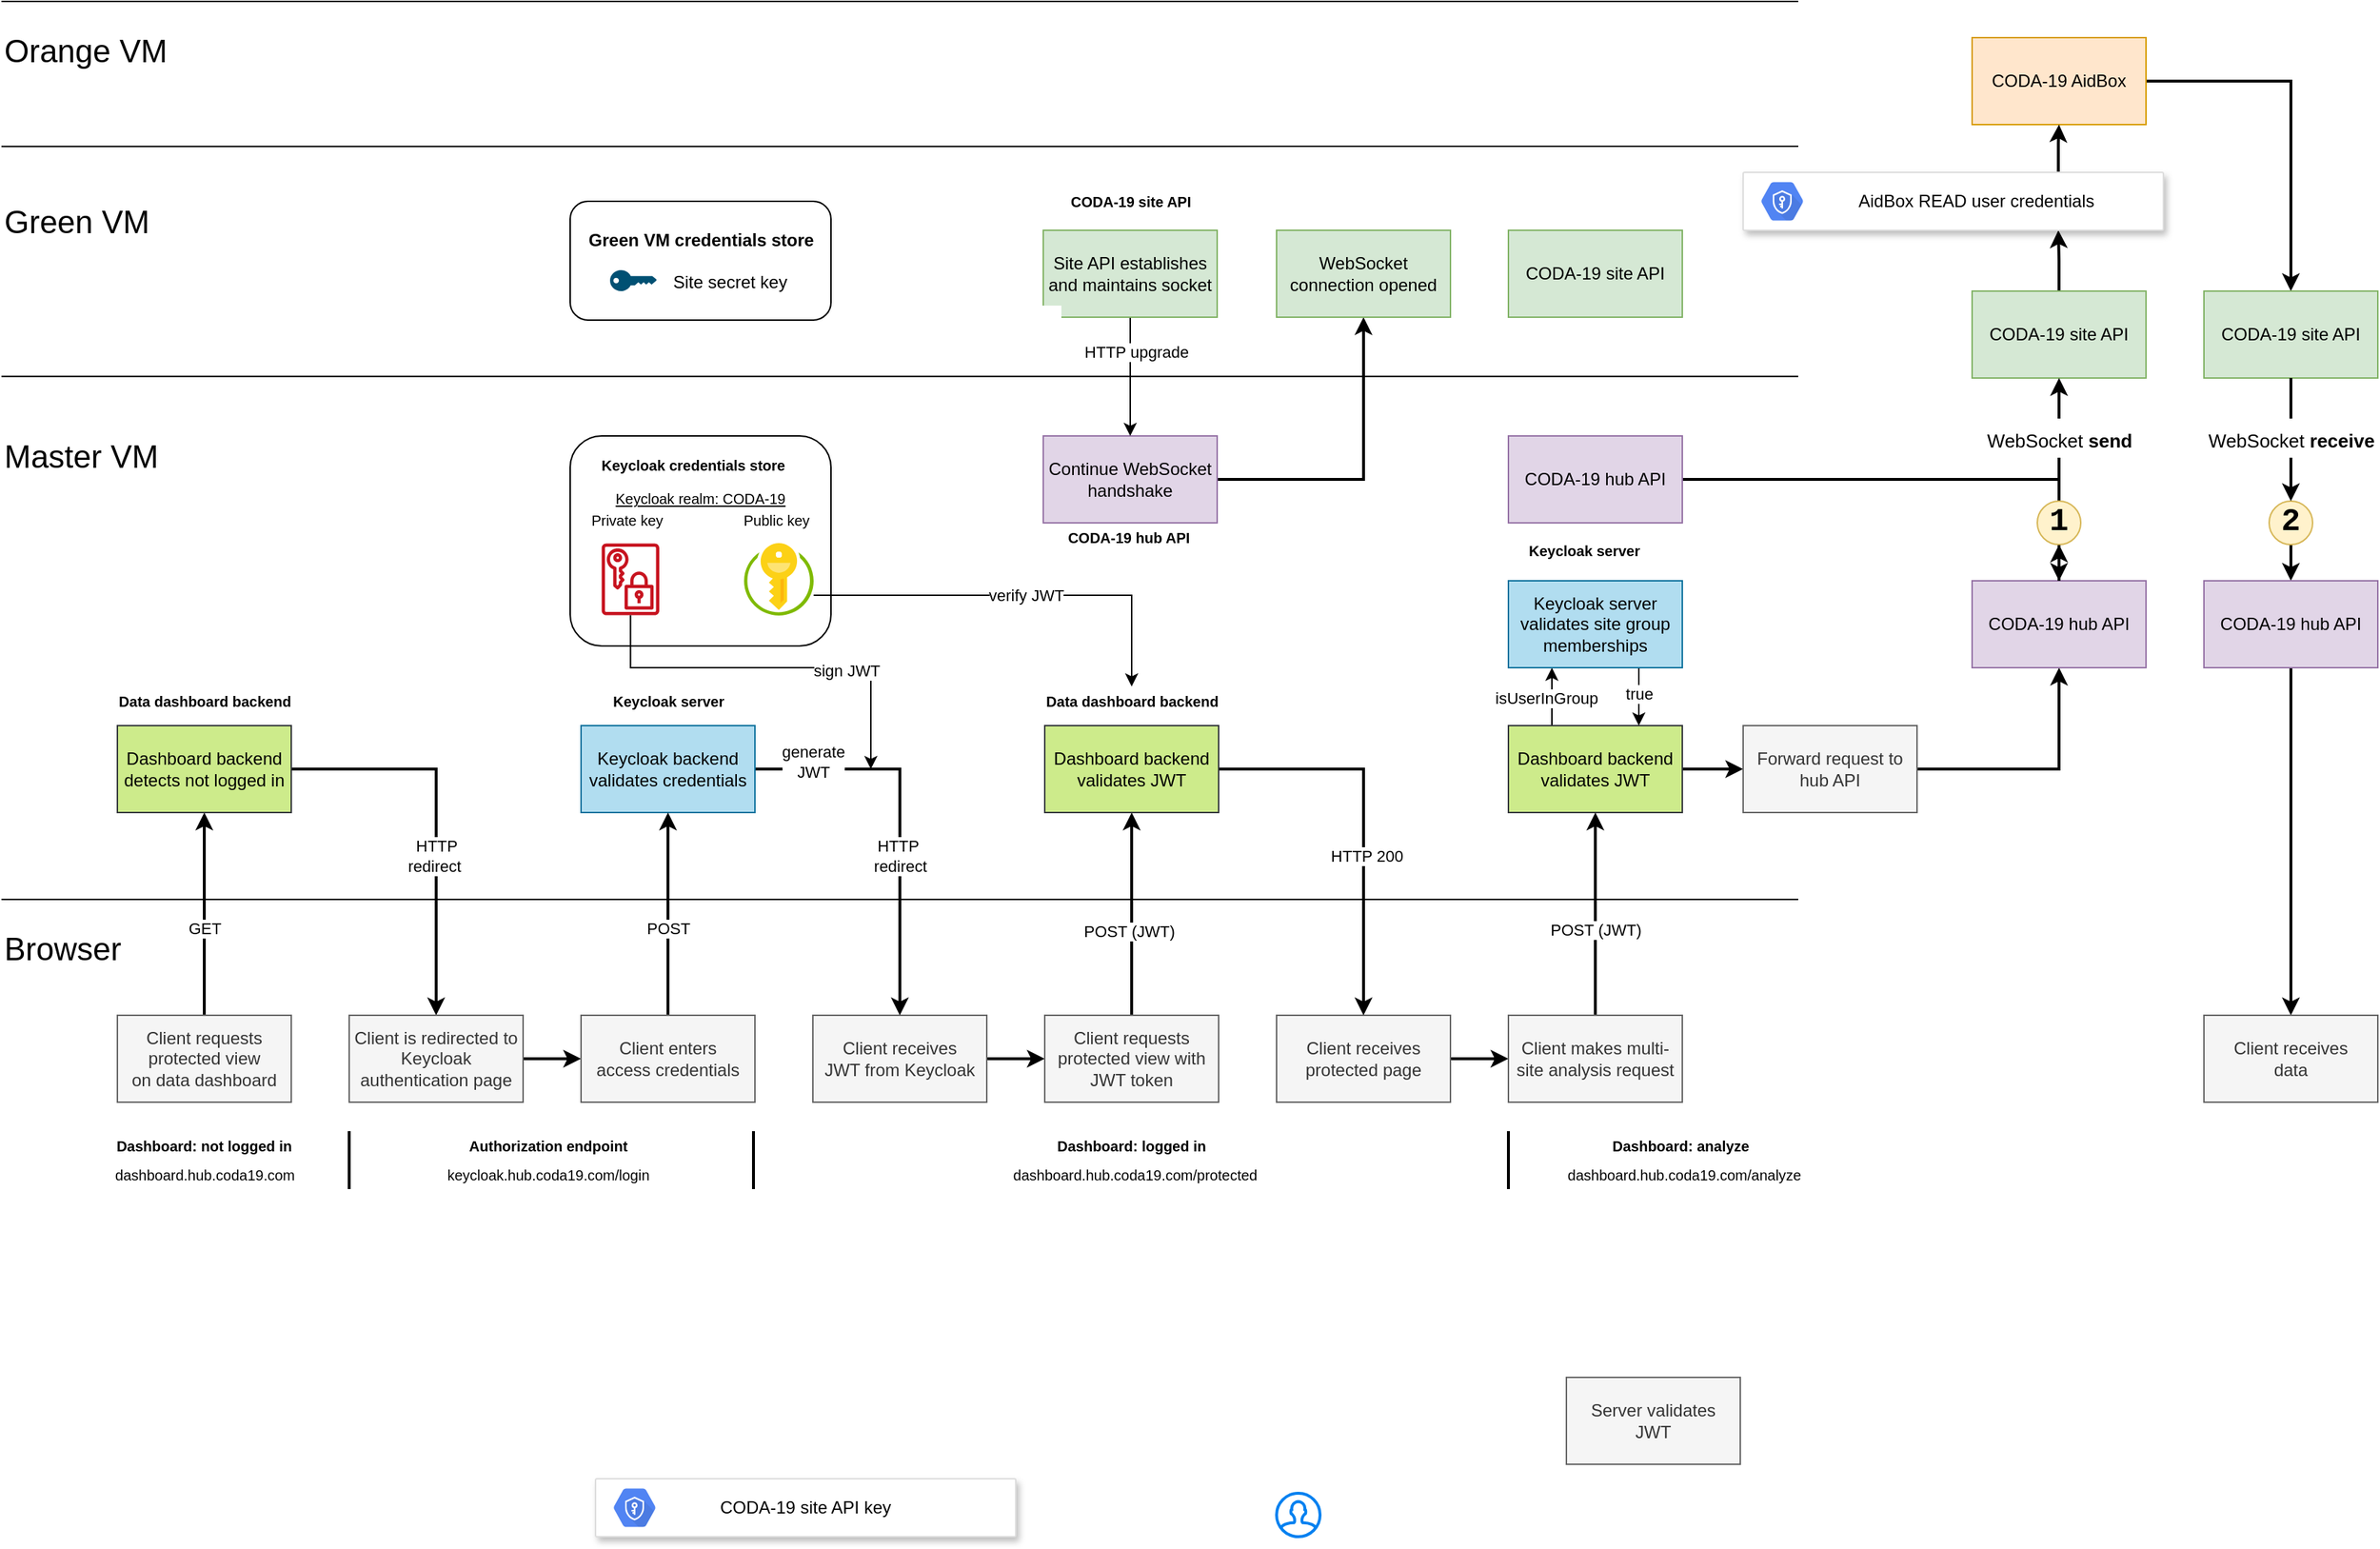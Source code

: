 <mxfile version="13.10.0" type="github">
  <diagram id="xXC8S_svYIRL2FnE1IQ2" name="Page-1">
    <mxGraphModel dx="1991" dy="1368" grid="1" gridSize="10" guides="1" tooltips="1" connect="1" arrows="1" fold="1" page="1" pageScale="1" pageWidth="4000" pageHeight="2400" math="0" shadow="0">
      <root>
        <mxCell id="0" />
        <mxCell id="1" parent="0" />
        <mxCell id="p4e5K4KNWvCtrYB_MZkV-44" style="edgeStyle=orthogonalEdgeStyle;rounded=0;orthogonalLoop=1;jettySize=auto;html=1;exitX=1;exitY=0.5;exitDx=0;exitDy=0;entryX=0;entryY=0.5;entryDx=0;entryDy=0;strokeWidth=2;" edge="1" parent="1" source="JVTaZavZ11wcBZYtvzni-1" target="p4e5K4KNWvCtrYB_MZkV-40">
          <mxGeometry relative="1" as="geometry" />
        </mxCell>
        <mxCell id="JVTaZavZ11wcBZYtvzni-1" value="Client receives&lt;br&gt;JWT from Keycloak" style="rounded=0;whiteSpace=wrap;html=1;fillColor=#f5f5f5;strokeColor=#666666;fontColor=#333333;" parent="1" vertex="1">
          <mxGeometry x="600" y="720" width="120" height="60" as="geometry" />
        </mxCell>
        <mxCell id="p4e5K4KNWvCtrYB_MZkV-8" style="edgeStyle=orthogonalEdgeStyle;rounded=0;orthogonalLoop=1;jettySize=auto;html=1;exitX=0.5;exitY=0;exitDx=0;exitDy=0;strokeWidth=2;" edge="1" parent="1" source="JVTaZavZ11wcBZYtvzni-2" target="p4e5K4KNWvCtrYB_MZkV-7">
          <mxGeometry relative="1" as="geometry" />
        </mxCell>
        <mxCell id="p4e5K4KNWvCtrYB_MZkV-21" value="GET" style="edgeLabel;html=1;align=center;verticalAlign=middle;resizable=0;points=[];" vertex="1" connectable="0" parent="p4e5K4KNWvCtrYB_MZkV-8">
          <mxGeometry x="0.429" y="1" relative="1" as="geometry">
            <mxPoint x="1" y="40" as="offset" />
          </mxGeometry>
        </mxCell>
        <mxCell id="JVTaZavZ11wcBZYtvzni-2" value="Client requests&lt;br&gt;protected view&lt;br&gt;on data dashboard" style="rounded=0;whiteSpace=wrap;html=1;fillColor=#f5f5f5;strokeColor=#666666;fontColor=#333333;" parent="1" vertex="1">
          <mxGeometry x="120" y="720" width="120" height="60" as="geometry" />
        </mxCell>
        <mxCell id="p4e5K4KNWvCtrYB_MZkV-67" style="edgeStyle=orthogonalEdgeStyle;rounded=0;orthogonalLoop=1;jettySize=auto;html=1;exitX=1;exitY=0.5;exitDx=0;exitDy=0;strokeWidth=2;" edge="1" parent="1" source="JVTaZavZ11wcBZYtvzni-3" target="p4e5K4KNWvCtrYB_MZkV-64">
          <mxGeometry relative="1" as="geometry" />
        </mxCell>
        <mxCell id="JVTaZavZ11wcBZYtvzni-3" value="Client receives protected page" style="rounded=0;whiteSpace=wrap;html=1;fillColor=#f5f5f5;strokeColor=#666666;fontColor=#333333;" parent="1" vertex="1">
          <mxGeometry x="920" y="720" width="120" height="60" as="geometry" />
        </mxCell>
        <mxCell id="JVTaZavZ11wcBZYtvzni-4" value="Server validates&lt;br&gt;JWT" style="rounded=0;whiteSpace=wrap;html=1;fillColor=#f5f5f5;strokeColor=#666666;fontColor=#333333;" parent="1" vertex="1">
          <mxGeometry x="1120" y="970" width="120" height="60" as="geometry" />
        </mxCell>
        <mxCell id="JVTaZavZ11wcBZYtvzni-5" value="" style="endArrow=none;html=1;" parent="1" edge="1">
          <mxGeometry width="50" height="50" relative="1" as="geometry">
            <mxPoint x="40" y="640" as="sourcePoint" />
            <mxPoint x="1280" y="640" as="targetPoint" />
          </mxGeometry>
        </mxCell>
        <mxCell id="JVTaZavZ11wcBZYtvzni-18" style="edgeStyle=orthogonalEdgeStyle;rounded=0;orthogonalLoop=1;jettySize=auto;html=1;exitX=1;exitY=0.5;exitDx=0;exitDy=0;startArrow=none;startFill=0;strokeWidth=2;" parent="1" source="JVTaZavZ11wcBZYtvzni-12" target="JVTaZavZ11wcBZYtvzni-17" edge="1">
          <mxGeometry relative="1" as="geometry" />
        </mxCell>
        <mxCell id="p4e5K4KNWvCtrYB_MZkV-79" style="edgeStyle=orthogonalEdgeStyle;rounded=0;orthogonalLoop=1;jettySize=auto;html=1;exitX=0.25;exitY=0;exitDx=0;exitDy=0;entryX=0.25;entryY=1;entryDx=0;entryDy=0;strokeWidth=1;" edge="1" parent="1" source="JVTaZavZ11wcBZYtvzni-12" target="p4e5K4KNWvCtrYB_MZkV-74">
          <mxGeometry relative="1" as="geometry" />
        </mxCell>
        <mxCell id="p4e5K4KNWvCtrYB_MZkV-80" value="isUserInGroup" style="edgeLabel;html=1;align=center;verticalAlign=middle;resizable=0;points=[];" vertex="1" connectable="0" parent="p4e5K4KNWvCtrYB_MZkV-79">
          <mxGeometry x="-0.188" y="4" relative="1" as="geometry">
            <mxPoint y="-3.53" as="offset" />
          </mxGeometry>
        </mxCell>
        <mxCell id="JVTaZavZ11wcBZYtvzni-12" value="Dashboard backend&lt;br&gt;validates JWT" style="rounded=0;whiteSpace=wrap;html=1;fillColor=#cdeb8b;strokeColor=#36393d;" parent="1" vertex="1">
          <mxGeometry x="1080" y="520" width="120" height="60" as="geometry" />
        </mxCell>
        <mxCell id="JVTaZavZ11wcBZYtvzni-62" style="edgeStyle=orthogonalEdgeStyle;rounded=0;orthogonalLoop=1;jettySize=auto;html=1;exitX=1;exitY=0.5;exitDx=0;exitDy=0;startArrow=none;startFill=0;strokeWidth=2;fontSize=22;" parent="1" source="JVTaZavZ11wcBZYtvzni-17" target="JVTaZavZ11wcBZYtvzni-59" edge="1">
          <mxGeometry relative="1" as="geometry" />
        </mxCell>
        <mxCell id="JVTaZavZ11wcBZYtvzni-17" value="Forward request to hub API" style="rounded=0;whiteSpace=wrap;html=1;fillColor=#f5f5f5;strokeColor=#666666;fontColor=#333333;" parent="1" vertex="1">
          <mxGeometry x="1242" y="520" width="120" height="60" as="geometry" />
        </mxCell>
        <mxCell id="JVTaZavZ11wcBZYtvzni-20" value="" style="endArrow=none;html=1;" parent="1" edge="1">
          <mxGeometry width="50" height="50" relative="1" as="geometry">
            <mxPoint x="40" y="278.82" as="sourcePoint" />
            <mxPoint x="1280" y="278.82" as="targetPoint" />
          </mxGeometry>
        </mxCell>
        <mxCell id="JVTaZavZ11wcBZYtvzni-71" style="edgeStyle=orthogonalEdgeStyle;rounded=0;orthogonalLoop=1;jettySize=auto;html=1;exitX=0.5;exitY=0;exitDx=0;exitDy=0;entryX=0.75;entryY=1;entryDx=0;entryDy=0;startArrow=none;startFill=0;strokeWidth=2;fontSize=22;" parent="1" source="JVTaZavZ11wcBZYtvzni-21" target="JVTaZavZ11wcBZYtvzni-65" edge="1">
          <mxGeometry relative="1" as="geometry" />
        </mxCell>
        <mxCell id="JVTaZavZ11wcBZYtvzni-21" value="CODA-19 site API" style="rounded=0;whiteSpace=wrap;html=1;fillColor=#d5e8d4;strokeColor=#82b366;" parent="1" vertex="1">
          <mxGeometry x="1400" y="220" width="120" height="60" as="geometry" />
        </mxCell>
        <mxCell id="JVTaZavZ11wcBZYtvzni-29" value="" style="strokeColor=#dddddd;shadow=1;strokeWidth=1;rounded=1;absoluteArcSize=1;arcSize=2;" parent="1" vertex="1">
          <mxGeometry x="450" y="1040" width="290" height="40" as="geometry" />
        </mxCell>
        <mxCell id="JVTaZavZ11wcBZYtvzni-30" value="" style="dashed=0;connectable=0;html=1;fillColor=#5184F3;strokeColor=none;shape=mxgraph.gcp2.hexIcon;prIcon=key_management_service;part=1;labelPosition=right;verticalLabelPosition=middle;align=center;verticalAlign=middle;spacingLeft=5;fontColor=#999999;fontSize=12;" parent="JVTaZavZ11wcBZYtvzni-29" vertex="1">
          <mxGeometry y="0.5" width="44" height="39" relative="1" as="geometry">
            <mxPoint x="5" y="-19.5" as="offset" />
          </mxGeometry>
        </mxCell>
        <mxCell id="JVTaZavZ11wcBZYtvzni-31" value="CODA-19 site API key" style="text;html=1;strokeColor=none;fillColor=none;align=center;verticalAlign=middle;whiteSpace=wrap;rounded=0;" parent="JVTaZavZ11wcBZYtvzni-29" vertex="1">
          <mxGeometry x="70" y="13.333" width="150" height="13.333" as="geometry" />
        </mxCell>
        <mxCell id="JVTaZavZ11wcBZYtvzni-43" value="" style="endArrow=none;html=1;" parent="1" edge="1">
          <mxGeometry width="50" height="50" relative="1" as="geometry">
            <mxPoint x="40" y="120.17" as="sourcePoint" />
            <mxPoint x="1280" y="120" as="targetPoint" />
          </mxGeometry>
        </mxCell>
        <mxCell id="JVTaZavZ11wcBZYtvzni-74" style="edgeStyle=orthogonalEdgeStyle;rounded=0;orthogonalLoop=1;jettySize=auto;html=1;exitX=1;exitY=0.5;exitDx=0;exitDy=0;startArrow=none;startFill=0;strokeWidth=2;fontSize=22;" parent="1" source="JVTaZavZ11wcBZYtvzni-44" target="JVTaZavZ11wcBZYtvzni-73" edge="1">
          <mxGeometry relative="1" as="geometry" />
        </mxCell>
        <mxCell id="JVTaZavZ11wcBZYtvzni-44" value="CODA-19 AidBox" style="rounded=0;whiteSpace=wrap;html=1;fillColor=#ffe6cc;strokeColor=#d79b00;" parent="1" vertex="1">
          <mxGeometry x="1400" y="45" width="120" height="60" as="geometry" />
        </mxCell>
        <mxCell id="JVTaZavZ11wcBZYtvzni-45" value="Orange VM" style="text;html=1;strokeColor=none;fillColor=none;align=left;verticalAlign=middle;whiteSpace=wrap;rounded=0;fontSize=22;" parent="1" vertex="1">
          <mxGeometry x="40" y="40" width="150" height="30" as="geometry" />
        </mxCell>
        <mxCell id="JVTaZavZ11wcBZYtvzni-49" value="Green VM" style="text;html=1;strokeColor=none;fillColor=none;align=left;verticalAlign=middle;whiteSpace=wrap;rounded=0;fontSize=22;" parent="1" vertex="1">
          <mxGeometry x="40" y="158" width="150" height="30" as="geometry" />
        </mxCell>
        <mxCell id="JVTaZavZ11wcBZYtvzni-50" value="Master VM" style="text;html=1;strokeColor=none;fillColor=none;align=left;verticalAlign=middle;whiteSpace=wrap;rounded=0;fontSize=22;" parent="1" vertex="1">
          <mxGeometry x="40" y="320" width="150" height="30" as="geometry" />
        </mxCell>
        <mxCell id="JVTaZavZ11wcBZYtvzni-51" value="Browser" style="text;html=1;strokeColor=none;fillColor=none;align=left;verticalAlign=middle;whiteSpace=wrap;rounded=0;fontSize=22;" parent="1" vertex="1">
          <mxGeometry x="40" y="660" width="150" height="30" as="geometry" />
        </mxCell>
        <mxCell id="JVTaZavZ11wcBZYtvzni-52" value="" style="endArrow=none;html=1;" parent="1" edge="1">
          <mxGeometry width="50" height="50" relative="1" as="geometry">
            <mxPoint x="40" y="20" as="sourcePoint" />
            <mxPoint x="1280" y="20" as="targetPoint" />
          </mxGeometry>
        </mxCell>
        <mxCell id="JVTaZavZ11wcBZYtvzni-63" style="edgeStyle=orthogonalEdgeStyle;rounded=0;orthogonalLoop=1;jettySize=auto;html=1;exitX=1;exitY=0.5;exitDx=0;exitDy=0;startArrow=none;startFill=0;strokeWidth=2;fontSize=22;" parent="1" source="p4e5K4KNWvCtrYB_MZkV-91" target="JVTaZavZ11wcBZYtvzni-59" edge="1">
          <mxGeometry relative="1" as="geometry" />
        </mxCell>
        <mxCell id="p4e5K4KNWvCtrYB_MZkV-111" style="edgeStyle=orthogonalEdgeStyle;rounded=0;orthogonalLoop=1;jettySize=auto;html=1;exitX=1;exitY=0.5;exitDx=0;exitDy=0;strokeWidth=2;" edge="1" parent="1" source="JVTaZavZ11wcBZYtvzni-53" target="p4e5K4KNWvCtrYB_MZkV-109">
          <mxGeometry relative="1" as="geometry" />
        </mxCell>
        <mxCell id="JVTaZavZ11wcBZYtvzni-53" value="Continue WebSocket&lt;br&gt;handshake" style="rounded=0;whiteSpace=wrap;html=1;strokeColor=#9673a6;fillColor=#e1d5e7;" parent="1" vertex="1">
          <mxGeometry x="759" y="320" width="120" height="60" as="geometry" />
        </mxCell>
        <mxCell id="p4e5K4KNWvCtrYB_MZkV-108" style="edgeStyle=orthogonalEdgeStyle;rounded=0;orthogonalLoop=1;jettySize=auto;html=1;exitX=0.5;exitY=1;exitDx=0;exitDy=0;strokeWidth=1;" edge="1" parent="1" source="JVTaZavZ11wcBZYtvzni-54" target="JVTaZavZ11wcBZYtvzni-53">
          <mxGeometry relative="1" as="geometry" />
        </mxCell>
        <mxCell id="p4e5K4KNWvCtrYB_MZkV-110" value="HTTP upgrade" style="edgeLabel;html=1;align=center;verticalAlign=middle;resizable=0;points=[];" vertex="1" connectable="0" parent="p4e5K4KNWvCtrYB_MZkV-108">
          <mxGeometry x="-0.429" y="-2" relative="1" as="geometry">
            <mxPoint x="5.5" as="offset" />
          </mxGeometry>
        </mxCell>
        <mxCell id="JVTaZavZ11wcBZYtvzni-54" value="Site API establishes and maintains socket" style="rounded=0;whiteSpace=wrap;html=1;fillColor=#d5e8d4;strokeColor=#82b366;" parent="1" vertex="1">
          <mxGeometry x="759" y="178" width="120" height="60" as="geometry" />
        </mxCell>
        <mxCell id="JVTaZavZ11wcBZYtvzni-61" style="edgeStyle=orthogonalEdgeStyle;rounded=0;orthogonalLoop=1;jettySize=auto;html=1;exitX=0.5;exitY=0;exitDx=0;exitDy=0;startArrow=none;startFill=0;strokeWidth=2;fontSize=22;" parent="1" source="JVTaZavZ11wcBZYtvzni-85" target="JVTaZavZ11wcBZYtvzni-21" edge="1">
          <mxGeometry relative="1" as="geometry" />
        </mxCell>
        <mxCell id="JVTaZavZ11wcBZYtvzni-64" value="&lt;font style=&quot;font-size: 13px&quot;&gt;WebSocket &lt;b&gt;send&lt;/b&gt;&lt;br&gt;&lt;/font&gt;" style="edgeLabel;html=1;align=center;verticalAlign=middle;resizable=0;points=[];fontSize=22;" parent="JVTaZavZ11wcBZYtvzni-61" vertex="1" connectable="0">
          <mxGeometry x="-0.148" y="5" relative="1" as="geometry">
            <mxPoint x="5" y="-8.33" as="offset" />
          </mxGeometry>
        </mxCell>
        <mxCell id="JVTaZavZ11wcBZYtvzni-59" value="CODA-19 hub API" style="rounded=0;whiteSpace=wrap;html=1;fillColor=#e1d5e7;strokeColor=#9673a6;" parent="1" vertex="1">
          <mxGeometry x="1400" y="420" width="120" height="60" as="geometry" />
        </mxCell>
        <mxCell id="JVTaZavZ11wcBZYtvzni-72" style="edgeStyle=orthogonalEdgeStyle;rounded=0;orthogonalLoop=1;jettySize=auto;html=1;exitX=0.75;exitY=0;exitDx=0;exitDy=0;startArrow=none;startFill=0;strokeWidth=2;fontSize=22;" parent="1" source="JVTaZavZ11wcBZYtvzni-65" target="JVTaZavZ11wcBZYtvzni-44" edge="1">
          <mxGeometry relative="1" as="geometry" />
        </mxCell>
        <mxCell id="JVTaZavZ11wcBZYtvzni-65" value="" style="strokeColor=#dddddd;shadow=1;strokeWidth=1;rounded=1;absoluteArcSize=1;arcSize=2;" parent="1" vertex="1">
          <mxGeometry x="1242" y="138" width="290" height="40" as="geometry" />
        </mxCell>
        <mxCell id="JVTaZavZ11wcBZYtvzni-66" value="" style="dashed=0;connectable=0;html=1;fillColor=#5184F3;strokeColor=none;shape=mxgraph.gcp2.hexIcon;prIcon=key_management_service;part=1;labelPosition=right;verticalLabelPosition=middle;align=center;verticalAlign=middle;spacingLeft=5;fontColor=#999999;fontSize=12;" parent="JVTaZavZ11wcBZYtvzni-65" vertex="1">
          <mxGeometry y="0.5" width="44" height="39" relative="1" as="geometry">
            <mxPoint x="5" y="-19.5" as="offset" />
          </mxGeometry>
        </mxCell>
        <mxCell id="JVTaZavZ11wcBZYtvzni-67" value="AidBox READ user credentials" style="text;html=1;strokeColor=none;fillColor=none;align=center;verticalAlign=middle;whiteSpace=wrap;rounded=0;" parent="JVTaZavZ11wcBZYtvzni-65" vertex="1">
          <mxGeometry x="71" y="13.33" width="180" height="13.33" as="geometry" />
        </mxCell>
        <mxCell id="JVTaZavZ11wcBZYtvzni-77" style="edgeStyle=orthogonalEdgeStyle;rounded=0;orthogonalLoop=1;jettySize=auto;html=1;exitX=0.5;exitY=1;exitDx=0;exitDy=0;startArrow=none;startFill=0;strokeWidth=2;fontSize=22;" parent="1" source="JVTaZavZ11wcBZYtvzni-89" target="JVTaZavZ11wcBZYtvzni-76" edge="1">
          <mxGeometry relative="1" as="geometry" />
        </mxCell>
        <mxCell id="JVTaZavZ11wcBZYtvzni-73" value="CODA-19 site API" style="rounded=0;whiteSpace=wrap;html=1;fillColor=#d5e8d4;strokeColor=#82b366;" parent="1" vertex="1">
          <mxGeometry x="1560" y="220" width="120" height="60" as="geometry" />
        </mxCell>
        <mxCell id="JVTaZavZ11wcBZYtvzni-83" style="edgeStyle=orthogonalEdgeStyle;rounded=0;orthogonalLoop=1;jettySize=auto;html=1;exitX=0.5;exitY=1;exitDx=0;exitDy=0;startArrow=none;startFill=0;strokeWidth=2;fontFamily=Courier New;fontSize=14;" parent="1" source="JVTaZavZ11wcBZYtvzni-76" target="JVTaZavZ11wcBZYtvzni-82" edge="1">
          <mxGeometry relative="1" as="geometry" />
        </mxCell>
        <mxCell id="JVTaZavZ11wcBZYtvzni-76" value="CODA-19 hub API" style="rounded=0;whiteSpace=wrap;html=1;fillColor=#e1d5e7;strokeColor=#9673a6;" parent="1" vertex="1">
          <mxGeometry x="1560" y="420" width="120" height="60" as="geometry" />
        </mxCell>
        <mxCell id="JVTaZavZ11wcBZYtvzni-82" value="Client receives&lt;br&gt;data" style="rounded=0;whiteSpace=wrap;html=1;fillColor=#f5f5f5;strokeColor=#666666;fontColor=#333333;" parent="1" vertex="1">
          <mxGeometry x="1560" y="720" width="120" height="60" as="geometry" />
        </mxCell>
        <mxCell id="JVTaZavZ11wcBZYtvzni-85" value="&lt;font style=&quot;font-size: 22px&quot;&gt;&lt;b&gt;1&lt;/b&gt;&lt;/font&gt;" style="ellipse;whiteSpace=wrap;html=1;aspect=fixed;fillColor=#fff2cc;fontFamily=Courier New;fontSize=14;align=center;strokeColor=#d6b656;" parent="1" vertex="1">
          <mxGeometry x="1445" y="365" width="30" height="30" as="geometry" />
        </mxCell>
        <mxCell id="JVTaZavZ11wcBZYtvzni-86" style="edgeStyle=orthogonalEdgeStyle;rounded=0;orthogonalLoop=1;jettySize=auto;html=1;exitX=0.5;exitY=0;exitDx=0;exitDy=0;startArrow=none;startFill=0;strokeWidth=2;fontSize=22;" parent="1" source="JVTaZavZ11wcBZYtvzni-59" target="JVTaZavZ11wcBZYtvzni-85" edge="1">
          <mxGeometry relative="1" as="geometry">
            <mxPoint x="1460" y="420" as="sourcePoint" />
            <mxPoint x="1460" y="280" as="targetPoint" />
          </mxGeometry>
        </mxCell>
        <mxCell id="JVTaZavZ11wcBZYtvzni-89" value="&lt;font style=&quot;font-size: 22px&quot;&gt;&lt;b&gt;2&lt;/b&gt;&lt;/font&gt;" style="ellipse;whiteSpace=wrap;html=1;aspect=fixed;fillColor=#fff2cc;fontFamily=Courier New;fontSize=14;align=center;strokeColor=#d6b656;" parent="1" vertex="1">
          <mxGeometry x="1605" y="365" width="30" height="30" as="geometry" />
        </mxCell>
        <mxCell id="JVTaZavZ11wcBZYtvzni-92" style="edgeStyle=orthogonalEdgeStyle;rounded=0;orthogonalLoop=1;jettySize=auto;html=1;exitX=0.5;exitY=1;exitDx=0;exitDy=0;startArrow=none;startFill=0;strokeWidth=2;fontSize=22;" parent="1" source="JVTaZavZ11wcBZYtvzni-73" target="JVTaZavZ11wcBZYtvzni-89" edge="1">
          <mxGeometry relative="1" as="geometry">
            <mxPoint x="1620" y="280" as="sourcePoint" />
            <mxPoint x="1620" y="420" as="targetPoint" />
          </mxGeometry>
        </mxCell>
        <mxCell id="JVTaZavZ11wcBZYtvzni-93" value="&lt;span style=&quot;font-size: 13px&quot;&gt;WebSocket &lt;b&gt;receive&lt;/b&gt;&lt;/span&gt;" style="edgeLabel;html=1;align=center;verticalAlign=middle;resizable=0;points=[];fontSize=22;" parent="JVTaZavZ11wcBZYtvzni-92" vertex="1" connectable="0">
          <mxGeometry x="0.195" y="-7" relative="1" as="geometry">
            <mxPoint x="7" y="-10.0" as="offset" />
          </mxGeometry>
        </mxCell>
        <mxCell id="p4e5K4KNWvCtrYB_MZkV-3" value="" style="html=1;verticalLabelPosition=bottom;align=center;labelBackgroundColor=#ffffff;verticalAlign=top;strokeWidth=2;strokeColor=#0080F0;shadow=0;dashed=0;shape=mxgraph.ios7.icons.user;" vertex="1" parent="1">
          <mxGeometry x="920" y="1050" width="30" height="30" as="geometry" />
        </mxCell>
        <mxCell id="p4e5K4KNWvCtrYB_MZkV-11" style="edgeStyle=orthogonalEdgeStyle;rounded=0;orthogonalLoop=1;jettySize=auto;html=1;exitX=1;exitY=0.5;exitDx=0;exitDy=0;strokeWidth=2;" edge="1" parent="1" source="p4e5K4KNWvCtrYB_MZkV-7" target="p4e5K4KNWvCtrYB_MZkV-10">
          <mxGeometry relative="1" as="geometry" />
        </mxCell>
        <mxCell id="p4e5K4KNWvCtrYB_MZkV-23" value="HTTP&lt;br&gt;redirect&amp;nbsp;" style="edgeLabel;html=1;align=center;verticalAlign=middle;resizable=0;points=[];" vertex="1" connectable="0" parent="p4e5K4KNWvCtrYB_MZkV-11">
          <mxGeometry x="0.244" y="-2" relative="1" as="geometry">
            <mxPoint x="2" y="-8" as="offset" />
          </mxGeometry>
        </mxCell>
        <mxCell id="p4e5K4KNWvCtrYB_MZkV-7" value="Dashboard backend&lt;br&gt;detects not logged in" style="rounded=0;whiteSpace=wrap;html=1;strokeColor=#36393d;fillColor=#cdeb8b;" vertex="1" parent="1">
          <mxGeometry x="120" y="520" width="120" height="60" as="geometry" />
        </mxCell>
        <mxCell id="p4e5K4KNWvCtrYB_MZkV-19" style="edgeStyle=orthogonalEdgeStyle;rounded=0;orthogonalLoop=1;jettySize=auto;html=1;exitX=1;exitY=0.5;exitDx=0;exitDy=0;strokeWidth=2;" edge="1" parent="1" source="p4e5K4KNWvCtrYB_MZkV-10" target="p4e5K4KNWvCtrYB_MZkV-18">
          <mxGeometry relative="1" as="geometry" />
        </mxCell>
        <mxCell id="p4e5K4KNWvCtrYB_MZkV-10" value="Client is redirected to Keycloak&lt;br&gt;authentication page" style="rounded=0;whiteSpace=wrap;html=1;fillColor=#f5f5f5;strokeColor=#666666;fontColor=#333333;" vertex="1" parent="1">
          <mxGeometry x="280" y="720" width="120" height="60" as="geometry" />
        </mxCell>
        <mxCell id="p4e5K4KNWvCtrYB_MZkV-13" value="&lt;font style=&quot;font-size: 10px&quot;&gt;dashboard.hub.coda19.com&lt;/font&gt;" style="text;html=1;strokeColor=none;fillColor=none;align=center;verticalAlign=middle;whiteSpace=wrap;rounded=0;" vertex="1" parent="1">
          <mxGeometry x="122.5" y="820" width="115" height="20" as="geometry" />
        </mxCell>
        <mxCell id="p4e5K4KNWvCtrYB_MZkV-15" value="&lt;font style=&quot;font-size: 10px&quot;&gt;keycloak.hub.coda19.com/login&lt;/font&gt;" style="text;html=1;strokeColor=none;fillColor=none;align=center;verticalAlign=middle;whiteSpace=wrap;rounded=0;" vertex="1" parent="1">
          <mxGeometry x="360" y="820" width="115" height="20" as="geometry" />
        </mxCell>
        <mxCell id="p4e5K4KNWvCtrYB_MZkV-34" style="edgeStyle=orthogonalEdgeStyle;rounded=0;orthogonalLoop=1;jettySize=auto;html=1;exitX=1;exitY=0.5;exitDx=0;exitDy=0;strokeWidth=2;" edge="1" parent="1" source="p4e5K4KNWvCtrYB_MZkV-16" target="JVTaZavZ11wcBZYtvzni-1">
          <mxGeometry relative="1" as="geometry" />
        </mxCell>
        <mxCell id="p4e5K4KNWvCtrYB_MZkV-35" value="HTTP&amp;nbsp;&lt;br&gt;redirect" style="edgeLabel;html=1;align=center;verticalAlign=middle;resizable=0;points=[];" vertex="1" connectable="0" parent="p4e5K4KNWvCtrYB_MZkV-34">
          <mxGeometry x="0.548" y="2" relative="1" as="geometry">
            <mxPoint x="-2" y="-49" as="offset" />
          </mxGeometry>
        </mxCell>
        <mxCell id="p4e5K4KNWvCtrYB_MZkV-54" value="generate&lt;br&gt;JWT" style="edgeLabel;html=1;align=center;verticalAlign=middle;resizable=0;points=[];" vertex="1" connectable="0" parent="p4e5K4KNWvCtrYB_MZkV-34">
          <mxGeometry x="-0.756" y="5" relative="1" as="geometry">
            <mxPoint x="7" as="offset" />
          </mxGeometry>
        </mxCell>
        <mxCell id="p4e5K4KNWvCtrYB_MZkV-16" value="Keycloak backend validates credentials" style="rounded=0;whiteSpace=wrap;html=1;fillColor=#b1ddf0;strokeColor=#10739e;" vertex="1" parent="1">
          <mxGeometry x="440" y="520" width="120" height="60" as="geometry" />
        </mxCell>
        <mxCell id="p4e5K4KNWvCtrYB_MZkV-20" value="POST" style="edgeStyle=orthogonalEdgeStyle;rounded=0;orthogonalLoop=1;jettySize=auto;html=1;exitX=0.5;exitY=0;exitDx=0;exitDy=0;strokeWidth=2;" edge="1" parent="1" source="p4e5K4KNWvCtrYB_MZkV-18" target="p4e5K4KNWvCtrYB_MZkV-16">
          <mxGeometry x="-0.143" relative="1" as="geometry">
            <mxPoint as="offset" />
          </mxGeometry>
        </mxCell>
        <mxCell id="p4e5K4KNWvCtrYB_MZkV-18" value="Client enters&lt;br&gt;access credentials" style="rounded=0;whiteSpace=wrap;html=1;fillColor=#f5f5f5;strokeColor=#666666;fontColor=#333333;" vertex="1" parent="1">
          <mxGeometry x="440" y="720" width="120" height="60" as="geometry" />
        </mxCell>
        <mxCell id="p4e5K4KNWvCtrYB_MZkV-24" value="&lt;font style=&quot;font-size: 10px&quot;&gt;&lt;b&gt;Dashboard: not logged in&lt;/b&gt;&lt;/font&gt;" style="text;html=1;strokeColor=none;fillColor=none;align=center;verticalAlign=middle;whiteSpace=wrap;rounded=0;" vertex="1" parent="1">
          <mxGeometry x="101.25" y="800" width="157.5" height="20" as="geometry" />
        </mxCell>
        <mxCell id="p4e5K4KNWvCtrYB_MZkV-25" value="&lt;font style=&quot;font-size: 10px&quot;&gt;&lt;b&gt;Authorization endpoint&lt;/b&gt;&lt;/font&gt;" style="text;html=1;strokeColor=none;fillColor=none;align=center;verticalAlign=middle;whiteSpace=wrap;rounded=0;" vertex="1" parent="1">
          <mxGeometry x="350" y="800" width="135" height="20" as="geometry" />
        </mxCell>
        <mxCell id="p4e5K4KNWvCtrYB_MZkV-26" value="&lt;font style=&quot;font-size: 10px&quot;&gt;&lt;b&gt;Keycloak server&lt;/b&gt;&lt;/font&gt;" style="text;html=1;strokeColor=none;fillColor=none;align=center;verticalAlign=middle;whiteSpace=wrap;rounded=0;" vertex="1" parent="1">
          <mxGeometry x="432.5" y="493" width="135" height="20" as="geometry" />
        </mxCell>
        <mxCell id="p4e5K4KNWvCtrYB_MZkV-33" value="&lt;font style=&quot;font-size: 10px&quot;&gt;&lt;b&gt;Data dashboard backend&lt;/b&gt;&lt;/font&gt;" style="text;html=1;strokeColor=none;fillColor=none;align=center;verticalAlign=middle;whiteSpace=wrap;rounded=0;" vertex="1" parent="1">
          <mxGeometry x="112.5" y="493" width="135" height="20" as="geometry" />
        </mxCell>
        <mxCell id="p4e5K4KNWvCtrYB_MZkV-36" value="" style="endArrow=none;html=1;strokeWidth=2;" edge="1" parent="1">
          <mxGeometry width="50" height="50" relative="1" as="geometry">
            <mxPoint x="280" y="840" as="sourcePoint" />
            <mxPoint x="280" y="800" as="targetPoint" />
          </mxGeometry>
        </mxCell>
        <mxCell id="p4e5K4KNWvCtrYB_MZkV-37" value="" style="endArrow=none;html=1;strokeWidth=2;" edge="1" parent="1">
          <mxGeometry width="50" height="50" relative="1" as="geometry">
            <mxPoint x="559" y="840" as="sourcePoint" />
            <mxPoint x="559" y="800" as="targetPoint" />
          </mxGeometry>
        </mxCell>
        <mxCell id="p4e5K4KNWvCtrYB_MZkV-38" value="&lt;font style=&quot;font-size: 10px&quot;&gt;dashboard.hub.coda19.com/protected&lt;/font&gt;" style="text;html=1;strokeColor=none;fillColor=none;align=center;verticalAlign=middle;whiteSpace=wrap;rounded=0;" vertex="1" parent="1">
          <mxGeometry x="765" y="820" width="115" height="20" as="geometry" />
        </mxCell>
        <mxCell id="p4e5K4KNWvCtrYB_MZkV-39" value="&lt;span style=&quot;font-size: 10px&quot;&gt;&lt;b&gt;Dashboard: logged in&lt;/b&gt;&lt;/span&gt;" style="text;html=1;strokeColor=none;fillColor=none;align=center;verticalAlign=middle;whiteSpace=wrap;rounded=0;" vertex="1" parent="1">
          <mxGeometry x="741.25" y="800" width="157.5" height="20" as="geometry" />
        </mxCell>
        <mxCell id="p4e5K4KNWvCtrYB_MZkV-60" style="edgeStyle=orthogonalEdgeStyle;rounded=0;orthogonalLoop=1;jettySize=auto;html=1;exitX=0.5;exitY=0;exitDx=0;exitDy=0;strokeWidth=2;" edge="1" parent="1" source="p4e5K4KNWvCtrYB_MZkV-40" target="p4e5K4KNWvCtrYB_MZkV-41">
          <mxGeometry relative="1" as="geometry" />
        </mxCell>
        <mxCell id="p4e5K4KNWvCtrYB_MZkV-61" value="POST (JWT)" style="edgeLabel;html=1;align=center;verticalAlign=middle;resizable=0;points=[];" vertex="1" connectable="0" parent="p4e5K4KNWvCtrYB_MZkV-60">
          <mxGeometry x="-0.171" y="2" relative="1" as="geometry">
            <mxPoint as="offset" />
          </mxGeometry>
        </mxCell>
        <mxCell id="p4e5K4KNWvCtrYB_MZkV-40" value="Client requests protected view with JWT token" style="rounded=0;whiteSpace=wrap;html=1;fillColor=#f5f5f5;strokeColor=#666666;fontColor=#333333;" vertex="1" parent="1">
          <mxGeometry x="760" y="720" width="120" height="60" as="geometry" />
        </mxCell>
        <mxCell id="p4e5K4KNWvCtrYB_MZkV-62" style="edgeStyle=orthogonalEdgeStyle;rounded=0;orthogonalLoop=1;jettySize=auto;html=1;exitX=1;exitY=0.5;exitDx=0;exitDy=0;strokeWidth=2;" edge="1" parent="1" source="p4e5K4KNWvCtrYB_MZkV-41" target="JVTaZavZ11wcBZYtvzni-3">
          <mxGeometry relative="1" as="geometry" />
        </mxCell>
        <mxCell id="p4e5K4KNWvCtrYB_MZkV-63" value="HTTP 200" style="edgeLabel;html=1;align=center;verticalAlign=middle;resizable=0;points=[];" vertex="1" connectable="0" parent="p4e5K4KNWvCtrYB_MZkV-62">
          <mxGeometry x="0.185" y="2" relative="1" as="geometry">
            <mxPoint as="offset" />
          </mxGeometry>
        </mxCell>
        <mxCell id="p4e5K4KNWvCtrYB_MZkV-41" value="Dashboard backend&lt;br&gt;validates JWT" style="rounded=0;whiteSpace=wrap;html=1;strokeColor=#36393d;fillColor=#cdeb8b;" vertex="1" parent="1">
          <mxGeometry x="760" y="520" width="120" height="60" as="geometry" />
        </mxCell>
        <mxCell id="p4e5K4KNWvCtrYB_MZkV-43" value="&lt;font style=&quot;font-size: 10px&quot;&gt;&lt;b&gt;Data dashboard backend&lt;/b&gt;&lt;/font&gt;" style="text;html=1;strokeColor=none;fillColor=none;align=center;verticalAlign=middle;whiteSpace=wrap;rounded=0;" vertex="1" parent="1">
          <mxGeometry x="752.5" y="493" width="135" height="20" as="geometry" />
        </mxCell>
        <mxCell id="p4e5K4KNWvCtrYB_MZkV-56" value="" style="endArrow=none;html=1;strokeWidth=2;" edge="1" parent="1">
          <mxGeometry width="50" height="50" relative="1" as="geometry">
            <mxPoint x="1080" y="840" as="sourcePoint" />
            <mxPoint x="1080" y="800" as="targetPoint" />
          </mxGeometry>
        </mxCell>
        <mxCell id="p4e5K4KNWvCtrYB_MZkV-66" style="edgeStyle=orthogonalEdgeStyle;rounded=0;orthogonalLoop=1;jettySize=auto;html=1;exitX=0.5;exitY=0;exitDx=0;exitDy=0;strokeWidth=2;" edge="1" parent="1" source="p4e5K4KNWvCtrYB_MZkV-64" target="JVTaZavZ11wcBZYtvzni-12">
          <mxGeometry relative="1" as="geometry" />
        </mxCell>
        <mxCell id="p4e5K4KNWvCtrYB_MZkV-70" value="POST (JWT)" style="edgeLabel;html=1;align=center;verticalAlign=middle;resizable=0;points=[];" vertex="1" connectable="0" parent="p4e5K4KNWvCtrYB_MZkV-66">
          <mxGeometry x="-0.247" y="-2" relative="1" as="geometry">
            <mxPoint x="-2" y="-7.06" as="offset" />
          </mxGeometry>
        </mxCell>
        <mxCell id="p4e5K4KNWvCtrYB_MZkV-64" value="Client makes multi-site analysis request" style="rounded=0;whiteSpace=wrap;html=1;fillColor=#f5f5f5;strokeColor=#666666;fontColor=#333333;" vertex="1" parent="1">
          <mxGeometry x="1080" y="720" width="120" height="60" as="geometry" />
        </mxCell>
        <mxCell id="p4e5K4KNWvCtrYB_MZkV-81" style="edgeStyle=orthogonalEdgeStyle;rounded=0;orthogonalLoop=1;jettySize=auto;html=1;exitX=0.75;exitY=1;exitDx=0;exitDy=0;entryX=0.75;entryY=0;entryDx=0;entryDy=0;strokeWidth=1;" edge="1" parent="1" source="p4e5K4KNWvCtrYB_MZkV-74" target="JVTaZavZ11wcBZYtvzni-12">
          <mxGeometry relative="1" as="geometry" />
        </mxCell>
        <mxCell id="p4e5K4KNWvCtrYB_MZkV-82" value="true" style="edgeLabel;html=1;align=center;verticalAlign=middle;resizable=0;points=[];" vertex="1" connectable="0" parent="p4e5K4KNWvCtrYB_MZkV-81">
          <mxGeometry x="-0.341" relative="1" as="geometry">
            <mxPoint y="5.06" as="offset" />
          </mxGeometry>
        </mxCell>
        <mxCell id="p4e5K4KNWvCtrYB_MZkV-74" value="Keycloak server&lt;br&gt;validates site group&lt;br&gt;memberships" style="rounded=0;whiteSpace=wrap;html=1;fillColor=#b1ddf0;strokeColor=#10739e;" vertex="1" parent="1">
          <mxGeometry x="1080" y="420" width="120" height="60" as="geometry" />
        </mxCell>
        <mxCell id="p4e5K4KNWvCtrYB_MZkV-75" value="&lt;font style=&quot;font-size: 10px&quot;&gt;&lt;b&gt;Keycloak server&lt;/b&gt;&lt;/font&gt;" style="text;html=1;strokeColor=none;fillColor=none;align=center;verticalAlign=middle;whiteSpace=wrap;rounded=0;" vertex="1" parent="1">
          <mxGeometry x="1065" y="389" width="135" height="20" as="geometry" />
        </mxCell>
        <mxCell id="p4e5K4KNWvCtrYB_MZkV-76" value="&lt;font style=&quot;font-size: 10px&quot;&gt;dashboard.hub.coda19.com/analyze&lt;/font&gt;" style="text;html=1;strokeColor=none;fillColor=none;align=center;verticalAlign=middle;whiteSpace=wrap;rounded=0;" vertex="1" parent="1">
          <mxGeometry x="1143.75" y="820" width="115" height="20" as="geometry" />
        </mxCell>
        <mxCell id="p4e5K4KNWvCtrYB_MZkV-77" value="&lt;span style=&quot;font-size: 10px&quot;&gt;&lt;b&gt;Dashboard: analyze&lt;/b&gt;&lt;/span&gt;" style="text;html=1;strokeColor=none;fillColor=none;align=center;verticalAlign=middle;whiteSpace=wrap;rounded=0;" vertex="1" parent="1">
          <mxGeometry x="1120" y="800" width="157.5" height="20" as="geometry" />
        </mxCell>
        <mxCell id="p4e5K4KNWvCtrYB_MZkV-91" value="CODA-19 hub API" style="rounded=0;whiteSpace=wrap;html=1;strokeColor=#9673a6;fillColor=#e1d5e7;" vertex="1" parent="1">
          <mxGeometry x="1080" y="320" width="120" height="60" as="geometry" />
        </mxCell>
        <mxCell id="p4e5K4KNWvCtrYB_MZkV-92" value="" style="shape=image;html=1;verticalAlign=top;verticalLabelPosition=bottom;labelBackgroundColor=#ffffff;imageAspect=0;aspect=fixed;image=https://cdn2.iconfinder.com/data/icons/font-awesome/1792/heartbeat-128.png;imageBackground=#ffffff;" vertex="1" parent="1">
          <mxGeometry x="751.5" y="230" width="20" height="20" as="geometry" />
        </mxCell>
        <mxCell id="p4e5K4KNWvCtrYB_MZkV-93" value="" style="group" vertex="1" connectable="0" parent="1">
          <mxGeometry x="400" y="320" width="240" height="145" as="geometry" />
        </mxCell>
        <mxCell id="p4e5K4KNWvCtrYB_MZkV-55" value="" style="rounded=1;whiteSpace=wrap;html=1;" vertex="1" parent="p4e5K4KNWvCtrYB_MZkV-93">
          <mxGeometry x="32.5" width="180" height="145" as="geometry" />
        </mxCell>
        <mxCell id="p4e5K4KNWvCtrYB_MZkV-47" value="&lt;font style=&quot;font-size: 10px&quot;&gt;&lt;u&gt;Keycloak realm: CODA-19&lt;/u&gt;&lt;br&gt;Private key&amp;nbsp; &amp;nbsp; &amp;nbsp; &amp;nbsp; &amp;nbsp; &amp;nbsp; &amp;nbsp; &amp;nbsp; &amp;nbsp; &amp;nbsp; Public key&lt;br&gt;&lt;/font&gt;" style="text;html=1;strokeColor=none;fillColor=none;align=center;verticalAlign=middle;whiteSpace=wrap;rounded=0;" vertex="1" parent="p4e5K4KNWvCtrYB_MZkV-93">
          <mxGeometry x="5" y="40" width="235" height="20" as="geometry" />
        </mxCell>
        <mxCell id="p4e5K4KNWvCtrYB_MZkV-48" value="" style="outlineConnect=0;fontColor=#232F3E;gradientColor=none;fillColor=#C7131F;strokeColor=none;dashed=0;verticalLabelPosition=bottom;verticalAlign=top;align=center;html=1;fontSize=12;fontStyle=0;aspect=fixed;pointerEvents=1;shape=mxgraph.aws4.data_encryption_key;" vertex="1" parent="p4e5K4KNWvCtrYB_MZkV-93">
          <mxGeometry x="54.25" y="74" width="39.74" height="50" as="geometry" />
        </mxCell>
        <mxCell id="p4e5K4KNWvCtrYB_MZkV-49" value="&lt;font style=&quot;font-size: 10px&quot;&gt;&lt;b&gt;Keycloak credentials store&lt;/b&gt;&lt;br&gt;&lt;/font&gt;" style="text;html=1;strokeColor=none;fillColor=none;align=center;verticalAlign=middle;whiteSpace=wrap;rounded=0;" vertex="1" parent="p4e5K4KNWvCtrYB_MZkV-93">
          <mxGeometry y="10" width="235" height="20" as="geometry" />
        </mxCell>
        <mxCell id="p4e5K4KNWvCtrYB_MZkV-46" value="" style="aspect=fixed;html=1;points=[];align=center;image;fontSize=12;image=img/lib/mscae/Key_Vaults.svg;" vertex="1" parent="p4e5K4KNWvCtrYB_MZkV-93">
          <mxGeometry x="152.5" y="74" width="48" height="50" as="geometry" />
        </mxCell>
        <mxCell id="p4e5K4KNWvCtrYB_MZkV-52" value="" style="edgeStyle=orthogonalEdgeStyle;rounded=0;orthogonalLoop=1;jettySize=auto;html=1;strokeWidth=1;" edge="1" parent="1" source="p4e5K4KNWvCtrYB_MZkV-48">
          <mxGeometry relative="1" as="geometry">
            <mxPoint x="640" y="550" as="targetPoint" />
            <Array as="points">
              <mxPoint x="474" y="480" />
              <mxPoint x="640" y="480" />
            </Array>
          </mxGeometry>
        </mxCell>
        <mxCell id="p4e5K4KNWvCtrYB_MZkV-53" value="sign JWT" style="edgeLabel;html=1;align=center;verticalAlign=middle;resizable=0;points=[];" vertex="1" connectable="0" parent="p4e5K4KNWvCtrYB_MZkV-52">
          <mxGeometry x="0.355" y="-2" relative="1" as="geometry">
            <mxPoint as="offset" />
          </mxGeometry>
        </mxCell>
        <mxCell id="p4e5K4KNWvCtrYB_MZkV-58" value="" style="edgeStyle=orthogonalEdgeStyle;rounded=0;orthogonalLoop=1;jettySize=auto;html=1;strokeWidth=1;" edge="1" parent="1" source="p4e5K4KNWvCtrYB_MZkV-46" target="p4e5K4KNWvCtrYB_MZkV-43">
          <mxGeometry relative="1" as="geometry">
            <Array as="points">
              <mxPoint x="820" y="430" />
            </Array>
          </mxGeometry>
        </mxCell>
        <mxCell id="p4e5K4KNWvCtrYB_MZkV-59" value="verify JWT" style="edgeLabel;html=1;align=center;verticalAlign=middle;resizable=0;points=[];" vertex="1" connectable="0" parent="p4e5K4KNWvCtrYB_MZkV-58">
          <mxGeometry x="0.06" y="-1" relative="1" as="geometry">
            <mxPoint x="-3.29" y="-1.06" as="offset" />
          </mxGeometry>
        </mxCell>
        <mxCell id="p4e5K4KNWvCtrYB_MZkV-94" value="CODA-19 site API" style="rounded=0;whiteSpace=wrap;html=1;fillColor=#d5e8d4;strokeColor=#82b366;" vertex="1" parent="1">
          <mxGeometry x="1080" y="178" width="120" height="60" as="geometry" />
        </mxCell>
        <mxCell id="p4e5K4KNWvCtrYB_MZkV-95" value="&lt;font style=&quot;font-size: 10px&quot;&gt;&lt;b&gt;CODA-19 hub API&amp;nbsp;&lt;/b&gt;&lt;/font&gt;" style="text;html=1;strokeColor=none;fillColor=none;align=center;verticalAlign=middle;whiteSpace=wrap;rounded=0;" vertex="1" parent="1">
          <mxGeometry x="751.5" y="380" width="135" height="20" as="geometry" />
        </mxCell>
        <mxCell id="p4e5K4KNWvCtrYB_MZkV-96" value="&lt;font style=&quot;font-size: 10px&quot;&gt;&lt;b&gt;CODA-19 site API&lt;/b&gt;&lt;/font&gt;" style="text;html=1;strokeColor=none;fillColor=none;align=center;verticalAlign=middle;whiteSpace=wrap;rounded=0;" vertex="1" parent="1">
          <mxGeometry x="751.5" y="148" width="135" height="20" as="geometry" />
        </mxCell>
        <mxCell id="p4e5K4KNWvCtrYB_MZkV-101" value="&lt;b&gt;Green VM credentials store&lt;/b&gt;&lt;br&gt;&lt;br&gt;&amp;nbsp; &amp;nbsp; &amp;nbsp; &amp;nbsp; &amp;nbsp; &amp;nbsp; Site secret key" style="rounded=1;whiteSpace=wrap;html=1;" vertex="1" parent="1">
          <mxGeometry x="432.5" y="158" width="180" height="82" as="geometry" />
        </mxCell>
        <mxCell id="p4e5K4KNWvCtrYB_MZkV-105" value="" style="points=[[0,0.5,0],[0.24,0,0],[0.5,0.28,0],[0.995,0.475,0],[0.5,0.72,0],[0.24,1,0]];verticalLabelPosition=bottom;html=1;verticalAlign=top;aspect=fixed;align=center;pointerEvents=1;shape=mxgraph.cisco19.key;fillColor=#005073;strokeColor=none;" vertex="1" parent="1">
          <mxGeometry x="460" y="205.5" width="32.22" height="14.5" as="geometry" />
        </mxCell>
        <mxCell id="p4e5K4KNWvCtrYB_MZkV-109" value="WebSocket&lt;br&gt;connection opened" style="rounded=0;whiteSpace=wrap;html=1;fillColor=#d5e8d4;strokeColor=#82b366;" vertex="1" parent="1">
          <mxGeometry x="920" y="178" width="120" height="60" as="geometry" />
        </mxCell>
      </root>
    </mxGraphModel>
  </diagram>
</mxfile>
